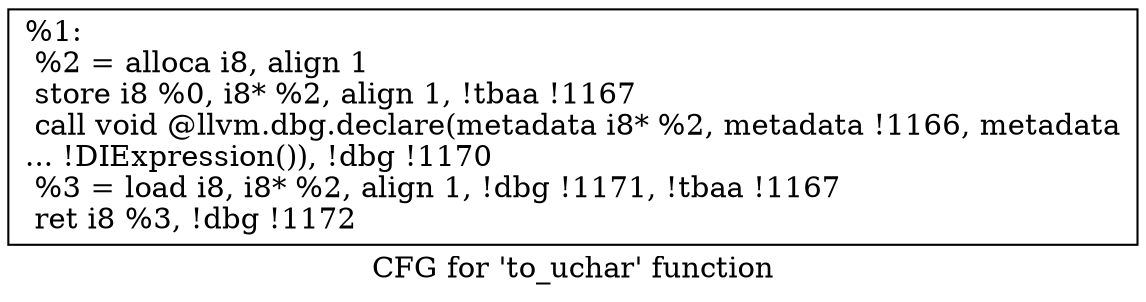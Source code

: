 digraph "CFG for 'to_uchar' function" {
	label="CFG for 'to_uchar' function";

	Node0x1591ba0 [shape=record,label="{%1:\l  %2 = alloca i8, align 1\l  store i8 %0, i8* %2, align 1, !tbaa !1167\l  call void @llvm.dbg.declare(metadata i8* %2, metadata !1166, metadata\l... !DIExpression()), !dbg !1170\l  %3 = load i8, i8* %2, align 1, !dbg !1171, !tbaa !1167\l  ret i8 %3, !dbg !1172\l}"];
}
